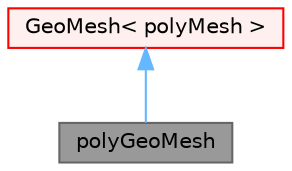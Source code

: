 digraph "polyGeoMesh"
{
 // LATEX_PDF_SIZE
  bgcolor="transparent";
  edge [fontname=Helvetica,fontsize=10,labelfontname=Helvetica,labelfontsize=10];
  node [fontname=Helvetica,fontsize=10,shape=box,height=0.2,width=0.4];
  Node1 [id="Node000001",label="polyGeoMesh",height=0.2,width=0.4,color="gray40", fillcolor="grey60", style="filled", fontcolor="black",tooltip="The polyMesh GeoMesh for holding internal fields without an fvMesh."];
  Node2 -> Node1 [id="edge1_Node000001_Node000002",dir="back",color="steelblue1",style="solid",tooltip=" "];
  Node2 [id="Node000002",label="GeoMesh\< polyMesh \>",height=0.2,width=0.4,color="red", fillcolor="#FFF0F0", style="filled",URL="$classFoam_1_1GeoMesh.html",tooltip=" "];
}

